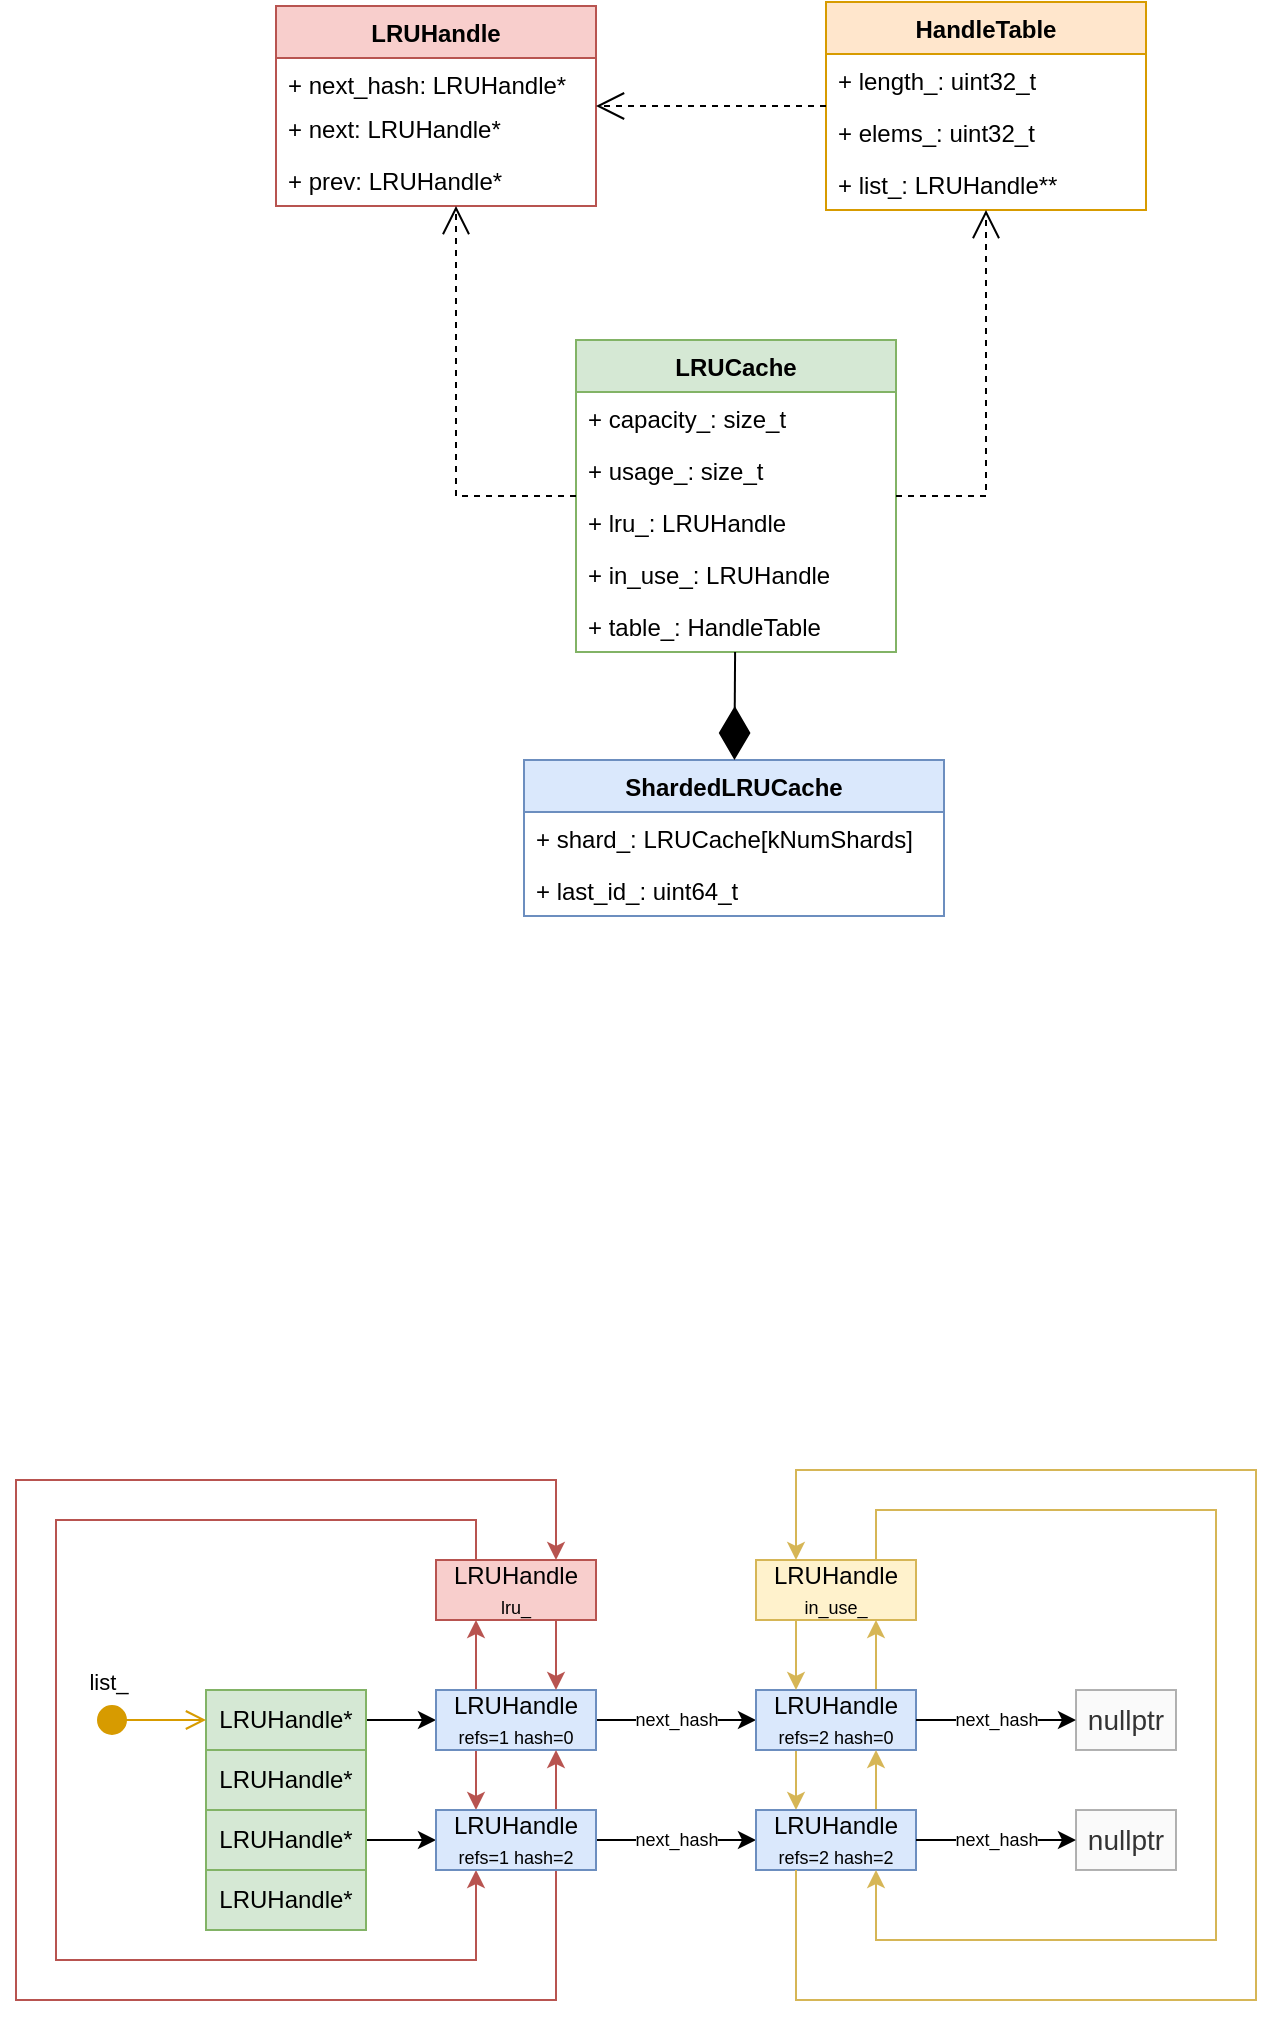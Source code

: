 <mxfile version="20.3.0" type="device"><diagram id="9mL_MdgoD8IiieAZnwBC" name="LRU"><mxGraphModel dx="1692" dy="574" grid="1" gridSize="10" guides="1" tooltips="1" connect="1" arrows="1" fold="1" page="1" pageScale="1" pageWidth="827" pageHeight="1169" math="0" shadow="0"><root><mxCell id="0"/><mxCell id="1" parent="0"/><mxCell id="58YDuZ92GqWjVPQIEnrV-1" value="LRUHandle" style="swimlane;fontStyle=1;align=center;verticalAlign=top;childLayout=stackLayout;horizontal=1;startSize=26;horizontalStack=0;resizeParent=1;resizeParentMax=0;resizeLast=0;collapsible=1;marginBottom=0;fillColor=#f8cecc;strokeColor=#b85450;" parent="1" vertex="1"><mxGeometry x="80" y="73" width="160" height="100" as="geometry"/></mxCell><mxCell id="58YDuZ92GqWjVPQIEnrV-2" value="+ next_hash: LRUHandle*" style="text;strokeColor=none;fillColor=none;align=left;verticalAlign=top;spacingLeft=4;spacingRight=4;overflow=hidden;rotatable=0;points=[[0,0.5],[1,0.5]];portConstraint=eastwest;" parent="58YDuZ92GqWjVPQIEnrV-1" vertex="1"><mxGeometry y="26" width="160" height="22" as="geometry"/></mxCell><mxCell id="58YDuZ92GqWjVPQIEnrV-10" value="+ next: LRUHandle*" style="text;strokeColor=none;fillColor=none;align=left;verticalAlign=top;spacingLeft=4;spacingRight=4;overflow=hidden;rotatable=0;points=[[0,0.5],[1,0.5]];portConstraint=eastwest;" parent="58YDuZ92GqWjVPQIEnrV-1" vertex="1"><mxGeometry y="48" width="160" height="26" as="geometry"/></mxCell><mxCell id="58YDuZ92GqWjVPQIEnrV-9" value="+ prev: LRUHandle*" style="text;strokeColor=none;fillColor=none;align=left;verticalAlign=top;spacingLeft=4;spacingRight=4;overflow=hidden;rotatable=0;points=[[0,0.5],[1,0.5]];portConstraint=eastwest;" parent="58YDuZ92GqWjVPQIEnrV-1" vertex="1"><mxGeometry y="74" width="160" height="26" as="geometry"/></mxCell><mxCell id="8PVxFrRqdHfkL-HbJWzx-6" value="HandleTable" style="swimlane;fontStyle=1;align=center;verticalAlign=top;childLayout=stackLayout;horizontal=1;startSize=26;horizontalStack=0;resizeParent=1;resizeParentMax=0;resizeLast=0;collapsible=1;marginBottom=0;fillColor=#ffe6cc;strokeColor=#d79b00;" vertex="1" parent="1"><mxGeometry x="355" y="71" width="160" height="104" as="geometry"/></mxCell><mxCell id="8PVxFrRqdHfkL-HbJWzx-22" value="+ length_: uint32_t" style="text;strokeColor=none;fillColor=none;align=left;verticalAlign=top;spacingLeft=4;spacingRight=4;overflow=hidden;rotatable=0;points=[[0,0.5],[1,0.5]];portConstraint=eastwest;" vertex="1" parent="8PVxFrRqdHfkL-HbJWzx-6"><mxGeometry y="26" width="160" height="26" as="geometry"/></mxCell><mxCell id="8PVxFrRqdHfkL-HbJWzx-9" value="+ elems_: uint32_t" style="text;strokeColor=none;fillColor=none;align=left;verticalAlign=top;spacingLeft=4;spacingRight=4;overflow=hidden;rotatable=0;points=[[0,0.5],[1,0.5]];portConstraint=eastwest;" vertex="1" parent="8PVxFrRqdHfkL-HbJWzx-6"><mxGeometry y="52" width="160" height="26" as="geometry"/></mxCell><mxCell id="8PVxFrRqdHfkL-HbJWzx-7" value="+ list_: LRUHandle**" style="text;strokeColor=none;fillColor=none;align=left;verticalAlign=top;spacingLeft=4;spacingRight=4;overflow=hidden;rotatable=0;points=[[0,0.5],[1,0.5]];portConstraint=eastwest;" vertex="1" parent="8PVxFrRqdHfkL-HbJWzx-6"><mxGeometry y="78" width="160" height="26" as="geometry"/></mxCell><mxCell id="8PVxFrRqdHfkL-HbJWzx-11" value="LRUCache" style="swimlane;fontStyle=1;align=center;verticalAlign=top;childLayout=stackLayout;horizontal=1;startSize=26;horizontalStack=0;resizeParent=1;resizeParentMax=0;resizeLast=0;collapsible=1;marginBottom=0;fillColor=#d5e8d4;strokeColor=#82b366;" vertex="1" parent="1"><mxGeometry x="230" y="240" width="160" height="156" as="geometry"/></mxCell><mxCell id="8PVxFrRqdHfkL-HbJWzx-18" value="+ capacity_: size_t" style="text;strokeColor=none;fillColor=none;align=left;verticalAlign=top;spacingLeft=4;spacingRight=4;overflow=hidden;rotatable=0;points=[[0,0.5],[1,0.5]];portConstraint=eastwest;" vertex="1" parent="8PVxFrRqdHfkL-HbJWzx-11"><mxGeometry y="26" width="160" height="26" as="geometry"/></mxCell><mxCell id="8PVxFrRqdHfkL-HbJWzx-19" value="+ usage_: size_t" style="text;strokeColor=none;fillColor=none;align=left;verticalAlign=top;spacingLeft=4;spacingRight=4;overflow=hidden;rotatable=0;points=[[0,0.5],[1,0.5]];portConstraint=eastwest;" vertex="1" parent="8PVxFrRqdHfkL-HbJWzx-11"><mxGeometry y="52" width="160" height="26" as="geometry"/></mxCell><mxCell id="8PVxFrRqdHfkL-HbJWzx-20" value="+ lru_: LRUHandle" style="text;strokeColor=none;fillColor=none;align=left;verticalAlign=top;spacingLeft=4;spacingRight=4;overflow=hidden;rotatable=0;points=[[0,0.5],[1,0.5]];portConstraint=eastwest;" vertex="1" parent="8PVxFrRqdHfkL-HbJWzx-11"><mxGeometry y="78" width="160" height="26" as="geometry"/></mxCell><mxCell id="8PVxFrRqdHfkL-HbJWzx-28" value="+ in_use_: LRUHandle" style="text;strokeColor=none;fillColor=none;align=left;verticalAlign=top;spacingLeft=4;spacingRight=4;overflow=hidden;rotatable=0;points=[[0,0.5],[1,0.5]];portConstraint=eastwest;" vertex="1" parent="8PVxFrRqdHfkL-HbJWzx-11"><mxGeometry y="104" width="160" height="26" as="geometry"/></mxCell><mxCell id="8PVxFrRqdHfkL-HbJWzx-23" value="+ table_: HandleTable" style="text;strokeColor=none;fillColor=none;align=left;verticalAlign=top;spacingLeft=4;spacingRight=4;overflow=hidden;rotatable=0;points=[[0,0.5],[1,0.5]];portConstraint=eastwest;" vertex="1" parent="8PVxFrRqdHfkL-HbJWzx-11"><mxGeometry y="130" width="160" height="26" as="geometry"/></mxCell><mxCell id="8PVxFrRqdHfkL-HbJWzx-29" value="ShardedLRUCache" style="swimlane;fontStyle=1;align=center;verticalAlign=top;childLayout=stackLayout;horizontal=1;startSize=26;horizontalStack=0;resizeParent=1;resizeParentMax=0;resizeLast=0;collapsible=1;marginBottom=0;fillColor=#dae8fc;strokeColor=#6c8ebf;" vertex="1" parent="1"><mxGeometry x="204" y="450" width="210" height="78" as="geometry"/></mxCell><mxCell id="8PVxFrRqdHfkL-HbJWzx-30" value="+ shard_: LRUCache[kNumShards]" style="text;strokeColor=none;fillColor=none;align=left;verticalAlign=top;spacingLeft=4;spacingRight=4;overflow=hidden;rotatable=0;points=[[0,0.5],[1,0.5]];portConstraint=eastwest;" vertex="1" parent="8PVxFrRqdHfkL-HbJWzx-29"><mxGeometry y="26" width="210" height="26" as="geometry"/></mxCell><mxCell id="8PVxFrRqdHfkL-HbJWzx-34" value="+ last_id_: uint64_t" style="text;strokeColor=none;fillColor=none;align=left;verticalAlign=top;spacingLeft=4;spacingRight=4;overflow=hidden;rotatable=0;points=[[0,0.5],[1,0.5]];portConstraint=eastwest;" vertex="1" parent="8PVxFrRqdHfkL-HbJWzx-29"><mxGeometry y="52" width="210" height="26" as="geometry"/></mxCell><mxCell id="8PVxFrRqdHfkL-HbJWzx-35" value="" style="endArrow=diamondThin;endFill=1;endSize=24;html=1;rounded=0;" edge="1" parent="1" source="8PVxFrRqdHfkL-HbJWzx-11" target="8PVxFrRqdHfkL-HbJWzx-29"><mxGeometry width="160" relative="1" as="geometry"><mxPoint x="290" y="620" as="sourcePoint"/><mxPoint x="450" y="620" as="targetPoint"/></mxGeometry></mxCell><mxCell id="8PVxFrRqdHfkL-HbJWzx-36" value="" style="endArrow=open;endSize=12;dashed=1;html=1;rounded=0;edgeStyle=orthogonalEdgeStyle;" edge="1" parent="1" source="8PVxFrRqdHfkL-HbJWzx-11" target="8PVxFrRqdHfkL-HbJWzx-6"><mxGeometry width="160" relative="1" as="geometry"><mxPoint x="220" y="350" as="sourcePoint"/><mxPoint x="380" y="350" as="targetPoint"/><Array as="points"><mxPoint x="435" y="318"/></Array></mxGeometry></mxCell><mxCell id="8PVxFrRqdHfkL-HbJWzx-38" value="" style="endArrow=open;endSize=12;dashed=1;html=1;rounded=0;edgeStyle=orthogonalEdgeStyle;" edge="1" parent="1" source="8PVxFrRqdHfkL-HbJWzx-11" target="58YDuZ92GqWjVPQIEnrV-1"><mxGeometry width="160" relative="1" as="geometry"><mxPoint x="90" y="230" as="sourcePoint"/><mxPoint x="250" y="230" as="targetPoint"/><Array as="points"><mxPoint x="170" y="318"/></Array></mxGeometry></mxCell><mxCell id="8PVxFrRqdHfkL-HbJWzx-39" value="" style="endArrow=open;endSize=12;dashed=1;html=1;rounded=0;edgeStyle=orthogonalEdgeStyle;" edge="1" parent="1" source="8PVxFrRqdHfkL-HbJWzx-6" target="58YDuZ92GqWjVPQIEnrV-1"><mxGeometry width="160" relative="1" as="geometry"><mxPoint x="230" y="220" as="sourcePoint"/><mxPoint x="390" y="220" as="targetPoint"/></mxGeometry></mxCell><mxCell id="8PVxFrRqdHfkL-HbJWzx-59" style="edgeStyle=orthogonalEdgeStyle;rounded=0;orthogonalLoop=1;jettySize=auto;html=1;fontSize=9;" edge="1" parent="1" source="8PVxFrRqdHfkL-HbJWzx-42" target="8PVxFrRqdHfkL-HbJWzx-54"><mxGeometry relative="1" as="geometry"/></mxCell><mxCell id="8PVxFrRqdHfkL-HbJWzx-42" value="LRUHandle*" style="rounded=0;whiteSpace=wrap;html=1;fillColor=#d5e8d4;strokeColor=#82b366;" vertex="1" parent="1"><mxGeometry x="45" y="915" width="80" height="30" as="geometry"/></mxCell><mxCell id="8PVxFrRqdHfkL-HbJWzx-48" value="LRUHandle*" style="rounded=0;whiteSpace=wrap;html=1;fillColor=#d5e8d4;strokeColor=#82b366;" vertex="1" parent="1"><mxGeometry x="45" y="945" width="80" height="30" as="geometry"/></mxCell><mxCell id="8PVxFrRqdHfkL-HbJWzx-86" style="edgeStyle=orthogonalEdgeStyle;rounded=0;orthogonalLoop=1;jettySize=auto;html=1;fontSize=9;" edge="1" parent="1" source="8PVxFrRqdHfkL-HbJWzx-49" target="8PVxFrRqdHfkL-HbJWzx-78"><mxGeometry relative="1" as="geometry"/></mxCell><mxCell id="8PVxFrRqdHfkL-HbJWzx-49" value="LRUHandle*" style="rounded=0;whiteSpace=wrap;html=1;fillColor=#d5e8d4;strokeColor=#82b366;" vertex="1" parent="1"><mxGeometry x="45" y="975" width="80" height="30" as="geometry"/></mxCell><mxCell id="8PVxFrRqdHfkL-HbJWzx-50" value="LRUHandle*" style="rounded=0;whiteSpace=wrap;html=1;fillColor=#d5e8d4;strokeColor=#82b366;" vertex="1" parent="1"><mxGeometry x="45" y="1005" width="80" height="30" as="geometry"/></mxCell><mxCell id="8PVxFrRqdHfkL-HbJWzx-53" value="list_" style="html=1;verticalAlign=bottom;startArrow=circle;startFill=1;endArrow=open;startSize=6;endSize=8;rounded=0;fillColor=#ffe6cc;strokeColor=#d79b00;" edge="1" parent="1" target="8PVxFrRqdHfkL-HbJWzx-42"><mxGeometry x="-0.789" y="10" width="80" relative="1" as="geometry"><mxPoint x="-10" y="930" as="sourcePoint"/><mxPoint x="-30" y="930" as="targetPoint"/><mxPoint as="offset"/></mxGeometry></mxCell><mxCell id="8PVxFrRqdHfkL-HbJWzx-60" style="edgeStyle=orthogonalEdgeStyle;rounded=0;orthogonalLoop=1;jettySize=auto;html=1;fontSize=9;" edge="1" parent="1" source="8PVxFrRqdHfkL-HbJWzx-54" target="8PVxFrRqdHfkL-HbJWzx-58"><mxGeometry relative="1" as="geometry"/></mxCell><mxCell id="8PVxFrRqdHfkL-HbJWzx-63" value="next_hash" style="edgeLabel;html=1;align=center;verticalAlign=middle;resizable=0;points=[];fontSize=9;" vertex="1" connectable="0" parent="8PVxFrRqdHfkL-HbJWzx-60"><mxGeometry x="-0.224" relative="1" as="geometry"><mxPoint x="9" as="offset"/></mxGeometry></mxCell><mxCell id="8PVxFrRqdHfkL-HbJWzx-75" style="edgeStyle=orthogonalEdgeStyle;rounded=0;orthogonalLoop=1;jettySize=auto;html=1;fontSize=9;fillColor=#f8cecc;strokeColor=#b85450;" edge="1" parent="1" source="8PVxFrRqdHfkL-HbJWzx-54" target="8PVxFrRqdHfkL-HbJWzx-73"><mxGeometry relative="1" as="geometry"><Array as="points"><mxPoint x="180" y="890"/><mxPoint x="180" y="890"/></Array></mxGeometry></mxCell><mxCell id="8PVxFrRqdHfkL-HbJWzx-87" style="edgeStyle=orthogonalEdgeStyle;rounded=0;orthogonalLoop=1;jettySize=auto;html=1;fontSize=9;fillColor=#f8cecc;strokeColor=#b85450;" edge="1" parent="1" source="8PVxFrRqdHfkL-HbJWzx-54" target="8PVxFrRqdHfkL-HbJWzx-78"><mxGeometry relative="1" as="geometry"><Array as="points"><mxPoint x="180" y="960"/><mxPoint x="180" y="960"/></Array></mxGeometry></mxCell><mxCell id="8PVxFrRqdHfkL-HbJWzx-54" value="LRUHandle&lt;br&gt;&lt;font style=&quot;font-size: 9px;&quot;&gt;refs=1 hash=0&lt;/font&gt;" style="rounded=0;whiteSpace=wrap;html=1;fillColor=#dae8fc;strokeColor=#6c8ebf;" vertex="1" parent="1"><mxGeometry x="160" y="915" width="80" height="30" as="geometry"/></mxCell><mxCell id="8PVxFrRqdHfkL-HbJWzx-93" style="edgeStyle=orthogonalEdgeStyle;rounded=0;orthogonalLoop=1;jettySize=auto;html=1;fontSize=9;fillColor=#fff2cc;strokeColor=#d6b656;" edge="1" parent="1" source="8PVxFrRqdHfkL-HbJWzx-58" target="8PVxFrRqdHfkL-HbJWzx-80"><mxGeometry relative="1" as="geometry"><Array as="points"><mxPoint x="340" y="960"/><mxPoint x="340" y="960"/></Array></mxGeometry></mxCell><mxCell id="8PVxFrRqdHfkL-HbJWzx-97" style="edgeStyle=orthogonalEdgeStyle;rounded=0;orthogonalLoop=1;jettySize=auto;html=1;fontSize=9;fillColor=#fff2cc;strokeColor=#d6b656;" edge="1" parent="1" source="8PVxFrRqdHfkL-HbJWzx-58" target="8PVxFrRqdHfkL-HbJWzx-95"><mxGeometry relative="1" as="geometry"><Array as="points"><mxPoint x="380" y="900"/><mxPoint x="380" y="900"/></Array></mxGeometry></mxCell><mxCell id="8PVxFrRqdHfkL-HbJWzx-58" value="LRUHandle&lt;br&gt;&lt;font style=&quot;font-size: 9px;&quot;&gt;refs=2&lt;/font&gt;&lt;span style=&quot;font-size: 9px;&quot;&gt;&amp;nbsp;hash=0&lt;/span&gt;" style="rounded=0;whiteSpace=wrap;html=1;fillColor=#dae8fc;strokeColor=#6c8ebf;" vertex="1" parent="1"><mxGeometry x="320" y="915" width="80" height="30" as="geometry"/></mxCell><mxCell id="8PVxFrRqdHfkL-HbJWzx-64" style="edgeStyle=orthogonalEdgeStyle;rounded=0;orthogonalLoop=1;jettySize=auto;html=1;fontSize=9;" edge="1" parent="1" source="8PVxFrRqdHfkL-HbJWzx-58" target="8PVxFrRqdHfkL-HbJWzx-91"><mxGeometry relative="1" as="geometry"><mxPoint x="250.0" y="940" as="sourcePoint"/><mxPoint x="480" y="930" as="targetPoint"/></mxGeometry></mxCell><mxCell id="8PVxFrRqdHfkL-HbJWzx-65" value="next_hash" style="edgeLabel;html=1;align=center;verticalAlign=middle;resizable=0;points=[];fontSize=9;" vertex="1" connectable="0" parent="8PVxFrRqdHfkL-HbJWzx-64"><mxGeometry x="-0.224" relative="1" as="geometry"><mxPoint x="9" as="offset"/></mxGeometry></mxCell><mxCell id="8PVxFrRqdHfkL-HbJWzx-74" style="edgeStyle=orthogonalEdgeStyle;rounded=0;orthogonalLoop=1;jettySize=auto;html=1;fontSize=9;fillColor=#f8cecc;strokeColor=#b85450;" edge="1" parent="1" source="8PVxFrRqdHfkL-HbJWzx-73" target="8PVxFrRqdHfkL-HbJWzx-54"><mxGeometry relative="1" as="geometry"><Array as="points"><mxPoint x="220" y="900"/><mxPoint x="220" y="900"/></Array></mxGeometry></mxCell><mxCell id="8PVxFrRqdHfkL-HbJWzx-89" style="edgeStyle=orthogonalEdgeStyle;rounded=0;orthogonalLoop=1;jettySize=auto;html=1;fontSize=9;fillColor=#f8cecc;strokeColor=#b85450;" edge="1" parent="1" source="8PVxFrRqdHfkL-HbJWzx-73" target="8PVxFrRqdHfkL-HbJWzx-78"><mxGeometry relative="1" as="geometry"><Array as="points"><mxPoint x="180" y="830"/><mxPoint x="-30" y="830"/><mxPoint x="-30" y="1050"/><mxPoint x="180" y="1050"/></Array></mxGeometry></mxCell><mxCell id="8PVxFrRqdHfkL-HbJWzx-73" value="LRUHandle&lt;br&gt;&lt;font style=&quot;font-size: 9px;&quot;&gt;lru_&lt;/font&gt;" style="rounded=0;whiteSpace=wrap;html=1;fillColor=#f8cecc;strokeColor=#b85450;" vertex="1" parent="1"><mxGeometry x="160" y="850" width="80" height="30" as="geometry"/></mxCell><mxCell id="8PVxFrRqdHfkL-HbJWzx-76" style="edgeStyle=orthogonalEdgeStyle;rounded=0;orthogonalLoop=1;jettySize=auto;html=1;fontSize=9;" edge="1" parent="1" source="8PVxFrRqdHfkL-HbJWzx-78" target="8PVxFrRqdHfkL-HbJWzx-80"><mxGeometry relative="1" as="geometry"/></mxCell><mxCell id="8PVxFrRqdHfkL-HbJWzx-77" value="next_hash" style="edgeLabel;html=1;align=center;verticalAlign=middle;resizable=0;points=[];fontSize=9;" vertex="1" connectable="0" parent="8PVxFrRqdHfkL-HbJWzx-76"><mxGeometry x="-0.224" relative="1" as="geometry"><mxPoint x="9" as="offset"/></mxGeometry></mxCell><mxCell id="8PVxFrRqdHfkL-HbJWzx-88" style="edgeStyle=orthogonalEdgeStyle;rounded=0;orthogonalLoop=1;jettySize=auto;html=1;fontSize=9;fillColor=#f8cecc;strokeColor=#b85450;" edge="1" parent="1" source="8PVxFrRqdHfkL-HbJWzx-78" target="8PVxFrRqdHfkL-HbJWzx-54"><mxGeometry relative="1" as="geometry"><Array as="points"><mxPoint x="220" y="960"/><mxPoint x="220" y="960"/></Array></mxGeometry></mxCell><mxCell id="8PVxFrRqdHfkL-HbJWzx-90" style="edgeStyle=orthogonalEdgeStyle;rounded=0;orthogonalLoop=1;jettySize=auto;html=1;fontSize=9;fillColor=#f8cecc;strokeColor=#b85450;" edge="1" parent="1" source="8PVxFrRqdHfkL-HbJWzx-78" target="8PVxFrRqdHfkL-HbJWzx-73"><mxGeometry relative="1" as="geometry"><Array as="points"><mxPoint x="220" y="1070"/><mxPoint x="-50" y="1070"/><mxPoint x="-50" y="810"/><mxPoint x="220" y="810"/></Array></mxGeometry></mxCell><mxCell id="8PVxFrRqdHfkL-HbJWzx-78" value="LRUHandle&lt;br&gt;&lt;font style=&quot;font-size: 9px;&quot;&gt;refs=1 hash=2&lt;/font&gt;" style="rounded=0;whiteSpace=wrap;html=1;fillColor=#dae8fc;strokeColor=#6c8ebf;" vertex="1" parent="1"><mxGeometry x="160" y="975" width="80" height="30" as="geometry"/></mxCell><mxCell id="8PVxFrRqdHfkL-HbJWzx-94" style="edgeStyle=orthogonalEdgeStyle;rounded=0;orthogonalLoop=1;jettySize=auto;html=1;fontSize=9;fillColor=#fff2cc;strokeColor=#d6b656;" edge="1" parent="1" source="8PVxFrRqdHfkL-HbJWzx-80" target="8PVxFrRqdHfkL-HbJWzx-58"><mxGeometry relative="1" as="geometry"><Array as="points"><mxPoint x="380" y="960"/><mxPoint x="380" y="960"/></Array></mxGeometry></mxCell><mxCell id="8PVxFrRqdHfkL-HbJWzx-80" value="LRUHandle&lt;br&gt;&lt;font style=&quot;font-size: 9px;&quot;&gt;refs=2&lt;/font&gt;&lt;span style=&quot;font-size: 9px;&quot;&gt;&amp;nbsp;hash=2&lt;/span&gt;" style="rounded=0;whiteSpace=wrap;html=1;fillColor=#dae8fc;strokeColor=#6c8ebf;" vertex="1" parent="1"><mxGeometry x="320" y="975" width="80" height="30" as="geometry"/></mxCell><mxCell id="8PVxFrRqdHfkL-HbJWzx-81" style="edgeStyle=orthogonalEdgeStyle;rounded=0;orthogonalLoop=1;jettySize=auto;html=1;fontSize=9;" edge="1" parent="1" source="8PVxFrRqdHfkL-HbJWzx-80" target="8PVxFrRqdHfkL-HbJWzx-85"><mxGeometry relative="1" as="geometry"><mxPoint x="250.0" y="1000" as="sourcePoint"/><mxPoint x="480" y="990" as="targetPoint"/></mxGeometry></mxCell><mxCell id="8PVxFrRqdHfkL-HbJWzx-82" value="next_hash" style="edgeLabel;html=1;align=center;verticalAlign=middle;resizable=0;points=[];fontSize=9;" vertex="1" connectable="0" parent="8PVxFrRqdHfkL-HbJWzx-81"><mxGeometry x="-0.224" relative="1" as="geometry"><mxPoint x="9" as="offset"/></mxGeometry></mxCell><mxCell id="8PVxFrRqdHfkL-HbJWzx-85" value="&lt;font style=&quot;font-size: 14px;&quot;&gt;nullptr&lt;/font&gt;" style="rounded=0;whiteSpace=wrap;html=1;strokeColor=#666666;fontSize=9;opacity=50;fillColor=#f5f5f5;fontColor=#333333;" vertex="1" parent="1"><mxGeometry x="480" y="975" width="50" height="30" as="geometry"/></mxCell><mxCell id="8PVxFrRqdHfkL-HbJWzx-91" value="&lt;font style=&quot;font-size: 14px;&quot;&gt;nullptr&lt;/font&gt;" style="rounded=0;whiteSpace=wrap;html=1;strokeColor=#666666;fontSize=9;opacity=50;fillColor=#f5f5f5;fontColor=#333333;" vertex="1" parent="1"><mxGeometry x="480" y="915" width="50" height="30" as="geometry"/></mxCell><mxCell id="8PVxFrRqdHfkL-HbJWzx-96" style="edgeStyle=orthogonalEdgeStyle;rounded=0;orthogonalLoop=1;jettySize=auto;html=1;fontSize=9;fillColor=#fff2cc;strokeColor=#d6b656;" edge="1" parent="1" source="8PVxFrRqdHfkL-HbJWzx-95" target="8PVxFrRqdHfkL-HbJWzx-58"><mxGeometry relative="1" as="geometry"><Array as="points"><mxPoint x="340" y="895"/><mxPoint x="340" y="895"/></Array></mxGeometry></mxCell><mxCell id="8PVxFrRqdHfkL-HbJWzx-95" value="LRUHandle&lt;br&gt;&lt;font style=&quot;font-size: 9px;&quot;&gt;in_use_&lt;/font&gt;" style="rounded=0;whiteSpace=wrap;html=1;fillColor=#fff2cc;strokeColor=#d6b656;" vertex="1" parent="1"><mxGeometry x="320" y="850" width="80" height="30" as="geometry"/></mxCell><mxCell id="8PVxFrRqdHfkL-HbJWzx-101" style="edgeStyle=orthogonalEdgeStyle;rounded=0;orthogonalLoop=1;jettySize=auto;html=1;fontSize=9;fillColor=#fff2cc;strokeColor=#d6b656;" edge="1" parent="1" source="8PVxFrRqdHfkL-HbJWzx-95" target="8PVxFrRqdHfkL-HbJWzx-80"><mxGeometry relative="1" as="geometry"><mxPoint x="380.034" y="844.97" as="sourcePoint"/><mxPoint x="380.034" y="999.97" as="targetPoint"/><Array as="points"><mxPoint x="380" y="825"/><mxPoint x="550" y="825"/><mxPoint x="550" y="1040"/><mxPoint x="380" y="1040"/></Array></mxGeometry></mxCell><mxCell id="8PVxFrRqdHfkL-HbJWzx-102" style="edgeStyle=orthogonalEdgeStyle;rounded=0;orthogonalLoop=1;jettySize=auto;html=1;fontSize=9;fillColor=#fff2cc;strokeColor=#d6b656;" edge="1" parent="1" source="8PVxFrRqdHfkL-HbJWzx-80" target="8PVxFrRqdHfkL-HbJWzx-95"><mxGeometry relative="1" as="geometry"><mxPoint x="340.034" y="999.97" as="sourcePoint"/><mxPoint x="340.034" y="844.97" as="targetPoint"/><Array as="points"><mxPoint x="340" y="1070"/><mxPoint x="570" y="1070"/><mxPoint x="570" y="805"/><mxPoint x="340" y="805"/></Array></mxGeometry></mxCell></root></mxGraphModel></diagram></mxfile>